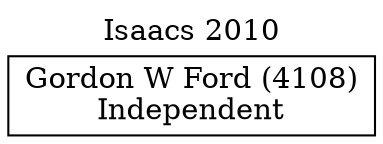 // House preference flow
digraph "Gordon W Ford (4108)_Isaacs_2010" {
	graph [label="Isaacs 2010" labelloc=t mclimit=10]
	node [shape=box]
	"Gordon W Ford (4108)" [label="Gordon W Ford (4108)
Independent"]
}

